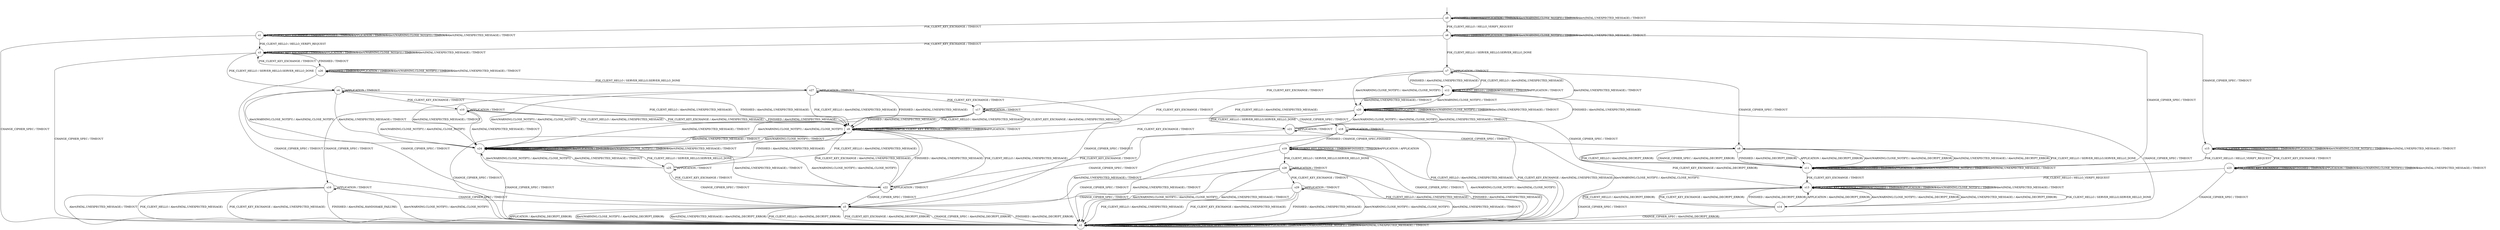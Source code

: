 digraph g {
__start0 [label="" shape="none"];

	s0 [shape="circle" label="s0"];
	s1 [shape="circle" label="s1"];
	s2 [shape="circle" label="s2"];
	s3 [shape="circle" label="s3"];
	s4 [shape="circle" label="s4"];
	s5 [shape="circle" label="s5"];
	s6 [shape="circle" label="s6"];
	s7 [shape="circle" label="s7"];
	s8 [shape="circle" label="s8"];
	s9 [shape="circle" label="s9"];
	s10 [shape="circle" label="s10"];
	s11 [shape="circle" label="s11"];
	s12 [shape="circle" label="s12"];
	s13 [shape="circle" label="s13"];
	s14 [shape="circle" label="s14"];
	s15 [shape="circle" label="s15"];
	s16 [shape="circle" label="s16"];
	s17 [shape="circle" label="s17"];
	s18 [shape="circle" label="s18"];
	s19 [shape="circle" label="s19"];
	s20 [shape="circle" label="s20"];
	s21 [shape="circle" label="s21"];
	s22 [shape="circle" label="s22"];
	s23 [shape="circle" label="s23"];
	s24 [shape="circle" label="s24"];
	s25 [shape="circle" label="s25"];
	s26 [shape="circle" label="s26"];
	s27 [shape="circle" label="s27"];
	s28 [shape="circle" label="s28"];
	s29 [shape="circle" label="s29"];
	s0 -> s6 [label="PSK_CLIENT_HELLO / HELLO_VERIFY_REQUEST"];
	s0 -> s1 [label="PSK_CLIENT_KEY_EXCHANGE / TIMEOUT"];
	s0 -> s15 [label="CHANGE_CIPHER_SPEC / TIMEOUT"];
	s0 -> s0 [label="FINISHED / TIMEOUT"];
	s0 -> s0 [label="APPLICATION / TIMEOUT"];
	s0 -> s0 [label="Alert(WARNING,CLOSE_NOTIFY) / TIMEOUT"];
	s0 -> s0 [label="Alert(FATAL,UNEXPECTED_MESSAGE) / TIMEOUT"];
	s1 -> s3 [label="PSK_CLIENT_HELLO / HELLO_VERIFY_REQUEST"];
	s1 -> s1 [label="PSK_CLIENT_KEY_EXCHANGE / TIMEOUT"];
	s1 -> s2 [label="CHANGE_CIPHER_SPEC / TIMEOUT"];
	s1 -> s1 [label="FINISHED / TIMEOUT"];
	s1 -> s1 [label="APPLICATION / TIMEOUT"];
	s1 -> s1 [label="Alert(WARNING,CLOSE_NOTIFY) / TIMEOUT"];
	s1 -> s1 [label="Alert(FATAL,UNEXPECTED_MESSAGE) / TIMEOUT"];
	s2 -> s2 [label="PSK_CLIENT_HELLO / TIMEOUT"];
	s2 -> s2 [label="PSK_CLIENT_KEY_EXCHANGE / TIMEOUT"];
	s2 -> s2 [label="CHANGE_CIPHER_SPEC / TIMEOUT"];
	s2 -> s2 [label="FINISHED / TIMEOUT"];
	s2 -> s2 [label="APPLICATION / TIMEOUT"];
	s2 -> s2 [label="Alert(WARNING,CLOSE_NOTIFY) / TIMEOUT"];
	s2 -> s2 [label="Alert(FATAL,UNEXPECTED_MESSAGE) / TIMEOUT"];
	s3 -> s4 [label="PSK_CLIENT_HELLO / SERVER_HELLO,SERVER_HELLO_DONE"];
	s3 -> s3 [label="PSK_CLIENT_KEY_EXCHANGE / TIMEOUT"];
	s3 -> s2 [label="CHANGE_CIPHER_SPEC / TIMEOUT"];
	s3 -> s26 [label="FINISHED / TIMEOUT"];
	s3 -> s3 [label="APPLICATION / TIMEOUT"];
	s3 -> s3 [label="Alert(WARNING,CLOSE_NOTIFY) / TIMEOUT"];
	s3 -> s3 [label="Alert(FATAL,UNEXPECTED_MESSAGE) / TIMEOUT"];
	s4 -> s9 [label="PSK_CLIENT_HELLO / Alert(FATAL,UNEXPECTED_MESSAGE)"];
	s4 -> s10 [label="PSK_CLIENT_KEY_EXCHANGE / TIMEOUT"];
	s4 -> s5 [label="CHANGE_CIPHER_SPEC / TIMEOUT"];
	s4 -> s9 [label="FINISHED / Alert(FATAL,UNEXPECTED_MESSAGE)"];
	s4 -> s4 [label="APPLICATION / TIMEOUT"];
	s4 -> s24 [label="Alert(WARNING,CLOSE_NOTIFY) / Alert(FATAL,CLOSE_NOTIFY)"];
	s4 -> s24 [label="Alert(FATAL,UNEXPECTED_MESSAGE) / TIMEOUT"];
	s5 -> s2 [label="PSK_CLIENT_HELLO / Alert(FATAL,DECRYPT_ERROR)"];
	s5 -> s2 [label="PSK_CLIENT_KEY_EXCHANGE / Alert(FATAL,DECRYPT_ERROR)"];
	s5 -> s2 [label="CHANGE_CIPHER_SPEC / Alert(FATAL,DECRYPT_ERROR)"];
	s5 -> s2 [label="FINISHED / Alert(FATAL,DECRYPT_ERROR)"];
	s5 -> s2 [label="APPLICATION / Alert(FATAL,DECRYPT_ERROR)"];
	s5 -> s2 [label="Alert(WARNING,CLOSE_NOTIFY) / Alert(FATAL,DECRYPT_ERROR)"];
	s5 -> s2 [label="Alert(FATAL,UNEXPECTED_MESSAGE) / Alert(FATAL,DECRYPT_ERROR)"];
	s6 -> s7 [label="PSK_CLIENT_HELLO / SERVER_HELLO,SERVER_HELLO_DONE"];
	s6 -> s3 [label="PSK_CLIENT_KEY_EXCHANGE / TIMEOUT"];
	s6 -> s11 [label="CHANGE_CIPHER_SPEC / TIMEOUT"];
	s6 -> s6 [label="FINISHED / TIMEOUT"];
	s6 -> s6 [label="APPLICATION / TIMEOUT"];
	s6 -> s6 [label="Alert(WARNING,CLOSE_NOTIFY) / TIMEOUT"];
	s6 -> s6 [label="Alert(FATAL,UNEXPECTED_MESSAGE) / TIMEOUT"];
	s7 -> s12 [label="PSK_CLIENT_HELLO / Alert(FATAL,UNEXPECTED_MESSAGE)"];
	s7 -> s17 [label="PSK_CLIENT_KEY_EXCHANGE / TIMEOUT"];
	s7 -> s8 [label="CHANGE_CIPHER_SPEC / TIMEOUT"];
	s7 -> s12 [label="FINISHED / Alert(FATAL,UNEXPECTED_MESSAGE)"];
	s7 -> s7 [label="APPLICATION / TIMEOUT"];
	s7 -> s20 [label="Alert(WARNING,CLOSE_NOTIFY) / Alert(FATAL,CLOSE_NOTIFY)"];
	s7 -> s20 [label="Alert(FATAL,UNEXPECTED_MESSAGE) / TIMEOUT"];
	s8 -> s11 [label="PSK_CLIENT_HELLO / Alert(FATAL,DECRYPT_ERROR)"];
	s8 -> s13 [label="PSK_CLIENT_KEY_EXCHANGE / Alert(FATAL,DECRYPT_ERROR)"];
	s8 -> s11 [label="CHANGE_CIPHER_SPEC / Alert(FATAL,DECRYPT_ERROR)"];
	s8 -> s11 [label="FINISHED / Alert(FATAL,DECRYPT_ERROR)"];
	s8 -> s11 [label="APPLICATION / Alert(FATAL,DECRYPT_ERROR)"];
	s8 -> s11 [label="Alert(WARNING,CLOSE_NOTIFY) / Alert(FATAL,DECRYPT_ERROR)"];
	s8 -> s11 [label="Alert(FATAL,UNEXPECTED_MESSAGE) / Alert(FATAL,DECRYPT_ERROR)"];
	s9 -> s9 [label="PSK_CLIENT_HELLO / TIMEOUT"];
	s9 -> s9 [label="PSK_CLIENT_KEY_EXCHANGE / TIMEOUT"];
	s9 -> s2 [label="CHANGE_CIPHER_SPEC / TIMEOUT"];
	s9 -> s9 [label="FINISHED / TIMEOUT"];
	s9 -> s9 [label="APPLICATION / TIMEOUT"];
	s9 -> s24 [label="Alert(WARNING,CLOSE_NOTIFY) / TIMEOUT"];
	s9 -> s24 [label="Alert(FATAL,UNEXPECTED_MESSAGE) / TIMEOUT"];
	s10 -> s9 [label="PSK_CLIENT_HELLO / Alert(FATAL,UNEXPECTED_MESSAGE)"];
	s10 -> s9 [label="PSK_CLIENT_KEY_EXCHANGE / Alert(FATAL,UNEXPECTED_MESSAGE)"];
	s10 -> s16 [label="CHANGE_CIPHER_SPEC / TIMEOUT"];
	s10 -> s9 [label="FINISHED / Alert(FATAL,UNEXPECTED_MESSAGE)"];
	s10 -> s10 [label="APPLICATION / TIMEOUT"];
	s10 -> s24 [label="Alert(WARNING,CLOSE_NOTIFY) / Alert(FATAL,CLOSE_NOTIFY)"];
	s10 -> s24 [label="Alert(FATAL,UNEXPECTED_MESSAGE) / TIMEOUT"];
	s11 -> s8 [label="PSK_CLIENT_HELLO / SERVER_HELLO,SERVER_HELLO_DONE"];
	s11 -> s13 [label="PSK_CLIENT_KEY_EXCHANGE / TIMEOUT"];
	s11 -> s11 [label="CHANGE_CIPHER_SPEC / TIMEOUT"];
	s11 -> s11 [label="FINISHED / TIMEOUT"];
	s11 -> s11 [label="APPLICATION / TIMEOUT"];
	s11 -> s11 [label="Alert(WARNING,CLOSE_NOTIFY) / TIMEOUT"];
	s11 -> s11 [label="Alert(FATAL,UNEXPECTED_MESSAGE) / TIMEOUT"];
	s12 -> s12 [label="PSK_CLIENT_HELLO / TIMEOUT"];
	s12 -> s9 [label="PSK_CLIENT_KEY_EXCHANGE / TIMEOUT"];
	s12 -> s2 [label="CHANGE_CIPHER_SPEC / TIMEOUT"];
	s12 -> s12 [label="FINISHED / TIMEOUT"];
	s12 -> s12 [label="APPLICATION / TIMEOUT"];
	s12 -> s20 [label="Alert(WARNING,CLOSE_NOTIFY) / TIMEOUT"];
	s12 -> s20 [label="Alert(FATAL,UNEXPECTED_MESSAGE) / TIMEOUT"];
	s13 -> s14 [label="PSK_CLIENT_HELLO / SERVER_HELLO,SERVER_HELLO_DONE"];
	s13 -> s13 [label="PSK_CLIENT_KEY_EXCHANGE / TIMEOUT"];
	s13 -> s2 [label="CHANGE_CIPHER_SPEC / TIMEOUT"];
	s13 -> s13 [label="FINISHED / TIMEOUT"];
	s13 -> s13 [label="APPLICATION / TIMEOUT"];
	s13 -> s13 [label="Alert(WARNING,CLOSE_NOTIFY) / TIMEOUT"];
	s13 -> s13 [label="Alert(FATAL,UNEXPECTED_MESSAGE) / TIMEOUT"];
	s14 -> s13 [label="PSK_CLIENT_HELLO / Alert(FATAL,DECRYPT_ERROR)"];
	s14 -> s13 [label="PSK_CLIENT_KEY_EXCHANGE / Alert(FATAL,DECRYPT_ERROR)"];
	s14 -> s2 [label="CHANGE_CIPHER_SPEC / Alert(FATAL,DECRYPT_ERROR)"];
	s14 -> s13 [label="FINISHED / Alert(FATAL,DECRYPT_ERROR)"];
	s14 -> s13 [label="APPLICATION / Alert(FATAL,DECRYPT_ERROR)"];
	s14 -> s13 [label="Alert(WARNING,CLOSE_NOTIFY) / Alert(FATAL,DECRYPT_ERROR)"];
	s14 -> s13 [label="Alert(FATAL,UNEXPECTED_MESSAGE) / Alert(FATAL,DECRYPT_ERROR)"];
	s15 -> s11 [label="PSK_CLIENT_HELLO / HELLO_VERIFY_REQUEST"];
	s15 -> s23 [label="PSK_CLIENT_KEY_EXCHANGE / TIMEOUT"];
	s15 -> s15 [label="CHANGE_CIPHER_SPEC / TIMEOUT"];
	s15 -> s15 [label="FINISHED / TIMEOUT"];
	s15 -> s15 [label="APPLICATION / TIMEOUT"];
	s15 -> s15 [label="Alert(WARNING,CLOSE_NOTIFY) / TIMEOUT"];
	s15 -> s15 [label="Alert(FATAL,UNEXPECTED_MESSAGE) / TIMEOUT"];
	s16 -> s2 [label="PSK_CLIENT_HELLO / Alert(FATAL,UNEXPECTED_MESSAGE)"];
	s16 -> s2 [label="PSK_CLIENT_KEY_EXCHANGE / Alert(FATAL,UNEXPECTED_MESSAGE)"];
	s16 -> s5 [label="CHANGE_CIPHER_SPEC / TIMEOUT"];
	s16 -> s2 [label="FINISHED / Alert(FATAL,HANDSHAKE_FAILURE)"];
	s16 -> s16 [label="APPLICATION / TIMEOUT"];
	s16 -> s2 [label="Alert(WARNING,CLOSE_NOTIFY) / Alert(FATAL,CLOSE_NOTIFY)"];
	s16 -> s2 [label="Alert(FATAL,UNEXPECTED_MESSAGE) / TIMEOUT"];
	s17 -> s9 [label="PSK_CLIENT_HELLO / Alert(FATAL,UNEXPECTED_MESSAGE)"];
	s17 -> s9 [label="PSK_CLIENT_KEY_EXCHANGE / Alert(FATAL,UNEXPECTED_MESSAGE)"];
	s17 -> s18 [label="CHANGE_CIPHER_SPEC / TIMEOUT"];
	s17 -> s9 [label="FINISHED / Alert(FATAL,UNEXPECTED_MESSAGE)"];
	s17 -> s17 [label="APPLICATION / TIMEOUT"];
	s17 -> s24 [label="Alert(WARNING,CLOSE_NOTIFY) / Alert(FATAL,CLOSE_NOTIFY)"];
	s17 -> s24 [label="Alert(FATAL,UNEXPECTED_MESSAGE) / TIMEOUT"];
	s18 -> s2 [label="PSK_CLIENT_HELLO / Alert(FATAL,UNEXPECTED_MESSAGE)"];
	s18 -> s2 [label="PSK_CLIENT_KEY_EXCHANGE / Alert(FATAL,UNEXPECTED_MESSAGE)"];
	s18 -> s5 [label="CHANGE_CIPHER_SPEC / TIMEOUT"];
	s18 -> s19 [label="FINISHED / CHANGE_CIPHER_SPEC,FINISHED"];
	s18 -> s18 [label="APPLICATION / TIMEOUT"];
	s18 -> s2 [label="Alert(WARNING,CLOSE_NOTIFY) / Alert(FATAL,CLOSE_NOTIFY)"];
	s18 -> s2 [label="Alert(FATAL,UNEXPECTED_MESSAGE) / TIMEOUT"];
	s19 -> s28 [label="PSK_CLIENT_HELLO / SERVER_HELLO,SERVER_HELLO_DONE"];
	s19 -> s19 [label="PSK_CLIENT_KEY_EXCHANGE / TIMEOUT"];
	s19 -> s2 [label="CHANGE_CIPHER_SPEC / TIMEOUT"];
	s19 -> s19 [label="FINISHED / TIMEOUT"];
	s19 -> s19 [label="APPLICATION / APPLICATION"];
	s19 -> s2 [label="Alert(WARNING,CLOSE_NOTIFY) / Alert(FATAL,CLOSE_NOTIFY)"];
	s19 -> s2 [label="Alert(FATAL,UNEXPECTED_MESSAGE) / TIMEOUT"];
	s20 -> s21 [label="PSK_CLIENT_HELLO / SERVER_HELLO,SERVER_HELLO_DONE"];
	s20 -> s24 [label="PSK_CLIENT_KEY_EXCHANGE / TIMEOUT"];
	s20 -> s11 [label="CHANGE_CIPHER_SPEC / TIMEOUT"];
	s20 -> s20 [label="FINISHED / TIMEOUT"];
	s20 -> s20 [label="APPLICATION / TIMEOUT"];
	s20 -> s20 [label="Alert(WARNING,CLOSE_NOTIFY) / TIMEOUT"];
	s20 -> s20 [label="Alert(FATAL,UNEXPECTED_MESSAGE) / TIMEOUT"];
	s21 -> s12 [label="PSK_CLIENT_HELLO / Alert(FATAL,UNEXPECTED_MESSAGE)"];
	s21 -> s22 [label="PSK_CLIENT_KEY_EXCHANGE / TIMEOUT"];
	s21 -> s8 [label="CHANGE_CIPHER_SPEC / TIMEOUT"];
	s21 -> s12 [label="FINISHED / Alert(FATAL,UNEXPECTED_MESSAGE)"];
	s21 -> s21 [label="APPLICATION / TIMEOUT"];
	s21 -> s20 [label="Alert(WARNING,CLOSE_NOTIFY) / Alert(FATAL,CLOSE_NOTIFY)"];
	s21 -> s20 [label="Alert(FATAL,UNEXPECTED_MESSAGE) / TIMEOUT"];
	s22 -> s9 [label="PSK_CLIENT_HELLO / Alert(FATAL,UNEXPECTED_MESSAGE)"];
	s22 -> s9 [label="PSK_CLIENT_KEY_EXCHANGE / Alert(FATAL,UNEXPECTED_MESSAGE)"];
	s22 -> s5 [label="CHANGE_CIPHER_SPEC / TIMEOUT"];
	s22 -> s9 [label="FINISHED / Alert(FATAL,UNEXPECTED_MESSAGE)"];
	s22 -> s22 [label="APPLICATION / TIMEOUT"];
	s22 -> s24 [label="Alert(WARNING,CLOSE_NOTIFY) / Alert(FATAL,CLOSE_NOTIFY)"];
	s22 -> s24 [label="Alert(FATAL,UNEXPECTED_MESSAGE) / TIMEOUT"];
	s23 -> s13 [label="PSK_CLIENT_HELLO / HELLO_VERIFY_REQUEST"];
	s23 -> s23 [label="PSK_CLIENT_KEY_EXCHANGE / TIMEOUT"];
	s23 -> s2 [label="CHANGE_CIPHER_SPEC / TIMEOUT"];
	s23 -> s23 [label="FINISHED / TIMEOUT"];
	s23 -> s23 [label="APPLICATION / TIMEOUT"];
	s23 -> s23 [label="Alert(WARNING,CLOSE_NOTIFY) / TIMEOUT"];
	s23 -> s23 [label="Alert(FATAL,UNEXPECTED_MESSAGE) / TIMEOUT"];
	s24 -> s25 [label="PSK_CLIENT_HELLO / SERVER_HELLO,SERVER_HELLO_DONE"];
	s24 -> s24 [label="PSK_CLIENT_KEY_EXCHANGE / TIMEOUT"];
	s24 -> s2 [label="CHANGE_CIPHER_SPEC / TIMEOUT"];
	s24 -> s24 [label="FINISHED / TIMEOUT"];
	s24 -> s24 [label="APPLICATION / TIMEOUT"];
	s24 -> s24 [label="Alert(WARNING,CLOSE_NOTIFY) / TIMEOUT"];
	s24 -> s24 [label="Alert(FATAL,UNEXPECTED_MESSAGE) / TIMEOUT"];
	s25 -> s9 [label="PSK_CLIENT_HELLO / Alert(FATAL,UNEXPECTED_MESSAGE)"];
	s25 -> s22 [label="PSK_CLIENT_KEY_EXCHANGE / TIMEOUT"];
	s25 -> s5 [label="CHANGE_CIPHER_SPEC / TIMEOUT"];
	s25 -> s9 [label="FINISHED / Alert(FATAL,UNEXPECTED_MESSAGE)"];
	s25 -> s25 [label="APPLICATION / TIMEOUT"];
	s25 -> s24 [label="Alert(WARNING,CLOSE_NOTIFY) / Alert(FATAL,CLOSE_NOTIFY)"];
	s25 -> s24 [label="Alert(FATAL,UNEXPECTED_MESSAGE) / TIMEOUT"];
	s26 -> s27 [label="PSK_CLIENT_HELLO / SERVER_HELLO,SERVER_HELLO_DONE"];
	s26 -> s3 [label="PSK_CLIENT_KEY_EXCHANGE / TIMEOUT"];
	s26 -> s2 [label="CHANGE_CIPHER_SPEC / TIMEOUT"];
	s26 -> s26 [label="FINISHED / TIMEOUT"];
	s26 -> s26 [label="APPLICATION / TIMEOUT"];
	s26 -> s26 [label="Alert(WARNING,CLOSE_NOTIFY) / TIMEOUT"];
	s26 -> s26 [label="Alert(FATAL,UNEXPECTED_MESSAGE) / TIMEOUT"];
	s27 -> s9 [label="PSK_CLIENT_HELLO / Alert(FATAL,UNEXPECTED_MESSAGE)"];
	s27 -> s17 [label="PSK_CLIENT_KEY_EXCHANGE / TIMEOUT"];
	s27 -> s5 [label="CHANGE_CIPHER_SPEC / TIMEOUT"];
	s27 -> s9 [label="FINISHED / Alert(FATAL,UNEXPECTED_MESSAGE)"];
	s27 -> s27 [label="APPLICATION / TIMEOUT"];
	s27 -> s24 [label="Alert(WARNING,CLOSE_NOTIFY) / Alert(FATAL,CLOSE_NOTIFY)"];
	s27 -> s24 [label="Alert(FATAL,UNEXPECTED_MESSAGE) / TIMEOUT"];
	s28 -> s2 [label="PSK_CLIENT_HELLO / Alert(FATAL,UNEXPECTED_MESSAGE)"];
	s28 -> s29 [label="PSK_CLIENT_KEY_EXCHANGE / TIMEOUT"];
	s28 -> s5 [label="CHANGE_CIPHER_SPEC / TIMEOUT"];
	s28 -> s2 [label="FINISHED / Alert(FATAL,UNEXPECTED_MESSAGE)"];
	s28 -> s28 [label="APPLICATION / TIMEOUT"];
	s28 -> s2 [label="Alert(WARNING,CLOSE_NOTIFY) / Alert(FATAL,CLOSE_NOTIFY)"];
	s28 -> s2 [label="Alert(FATAL,UNEXPECTED_MESSAGE) / TIMEOUT"];
	s29 -> s2 [label="PSK_CLIENT_HELLO / Alert(FATAL,UNEXPECTED_MESSAGE)"];
	s29 -> s2 [label="PSK_CLIENT_KEY_EXCHANGE / Alert(FATAL,UNEXPECTED_MESSAGE)"];
	s29 -> s5 [label="CHANGE_CIPHER_SPEC / TIMEOUT"];
	s29 -> s2 [label="FINISHED / Alert(FATAL,UNEXPECTED_MESSAGE)"];
	s29 -> s29 [label="APPLICATION / TIMEOUT"];
	s29 -> s2 [label="Alert(WARNING,CLOSE_NOTIFY) / Alert(FATAL,CLOSE_NOTIFY)"];
	s29 -> s2 [label="Alert(FATAL,UNEXPECTED_MESSAGE) / TIMEOUT"];

__start0 -> s0;
}
